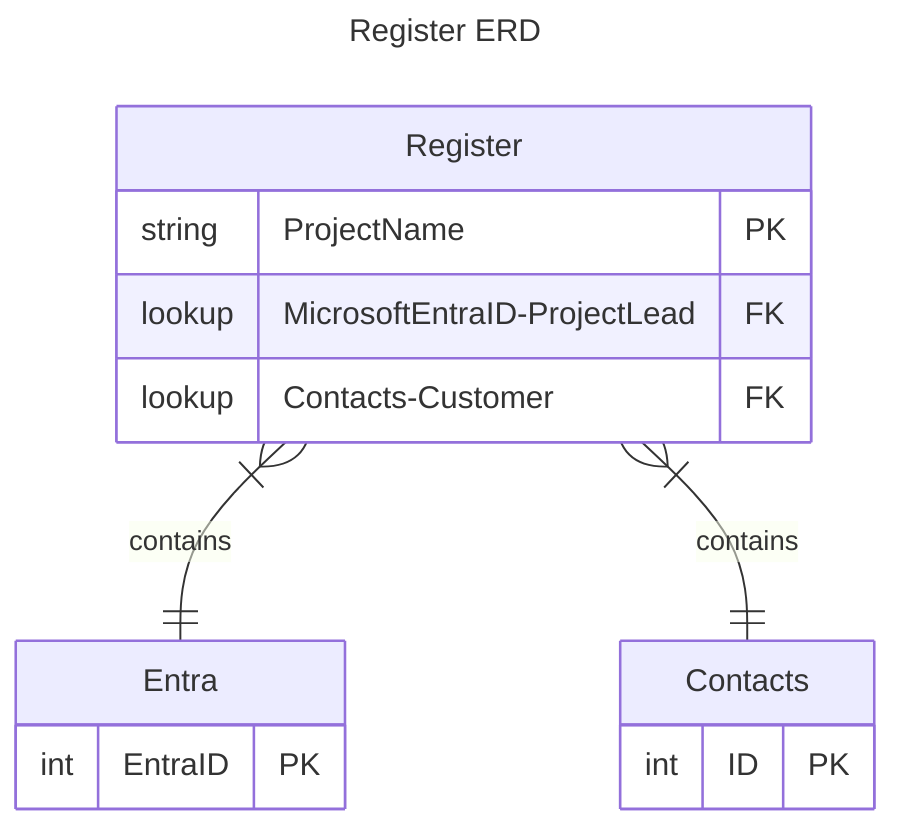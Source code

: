 ---
title: Register ERD
---
erDiagram
    Register }| -- || Entra :contains
    Register }| -- || Contacts :contains
    Entra{
        int EntraID PK
        }
    Contacts{
        int ID PK
        }
     Register {
        string ProjectName PK
        lookup MicrosoftEntraID-ProjectLead FK
        lookup Contacts-Customer FK
    }